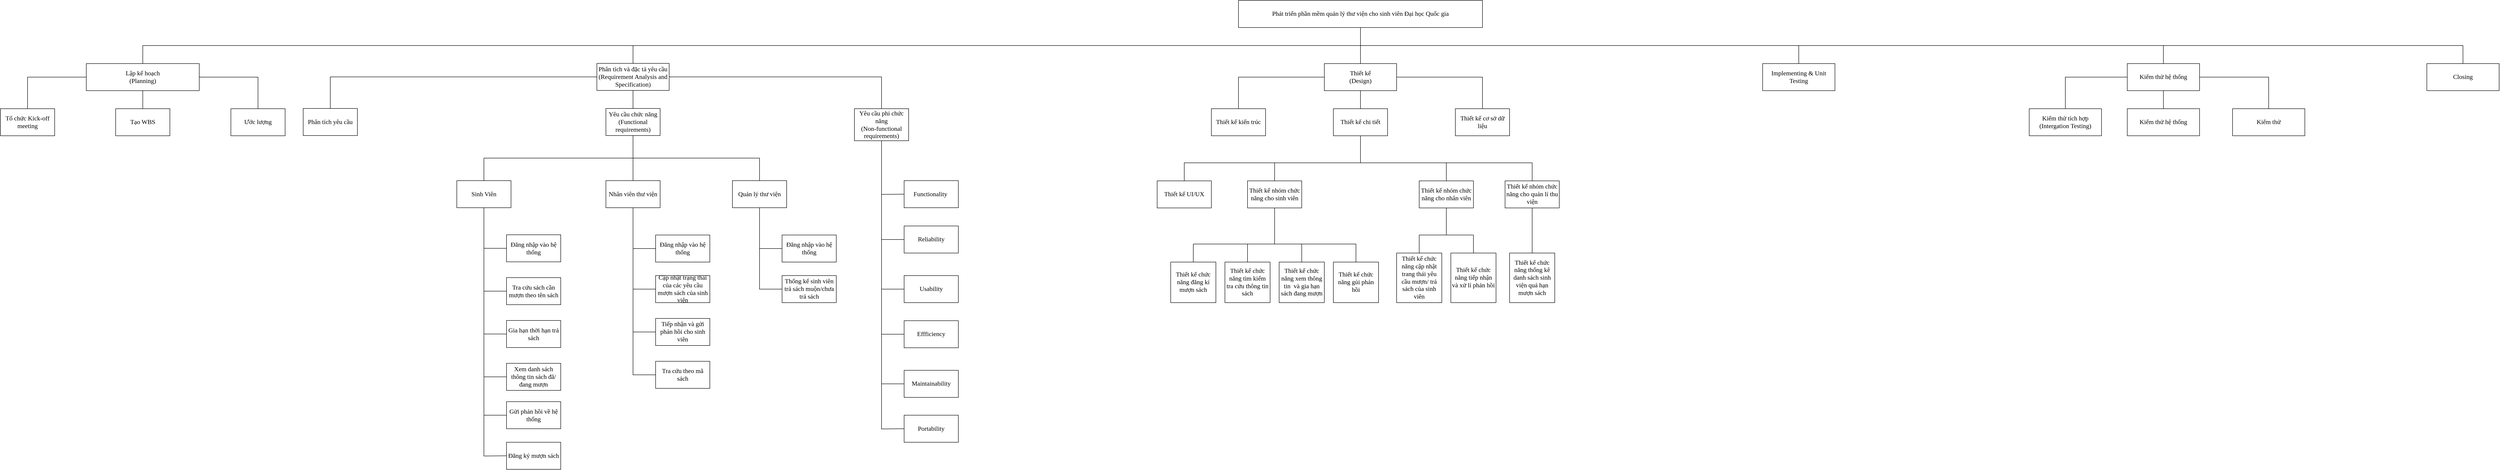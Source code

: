 <mxfile pages="1" version="11.2.5" type="device"><diagram id="RabVYRxnUHnKU42lM4ks" name="Page-1"><mxGraphModel dx="4394" dy="1977" grid="1" gridSize="10" guides="1" tooltips="1" connect="1" arrows="1" fold="1" page="1" pageScale="1" pageWidth="827" pageHeight="1169" math="0" shadow="0"><root><mxCell id="0"/><mxCell id="1" parent="0"/><mxCell id="hKESGAhO5xstkc6pQpJQ-2" value="Thiết kế kiến trúc" style="rounded=0;whiteSpace=wrap;html=1;fontFamily=Times New Roman;fontSize=14;fontStyle=0;fontColor=#000000;" parent="1" vertex="1"><mxGeometry x="40" y="100" width="120" height="60" as="geometry"/></mxCell><mxCell id="hKESGAhO5xstkc6pQpJQ-3" value="Thiết kế cơ sở dữ liệu" style="rounded=0;whiteSpace=wrap;html=1;fontFamily=Times New Roman;fontSize=14;fontStyle=0;fontColor=#000000;" parent="1" vertex="1"><mxGeometry x="580" y="100" width="120" height="60" as="geometry"/></mxCell><mxCell id="hKESGAhO5xstkc6pQpJQ-12" style="edgeStyle=none;rounded=0;orthogonalLoop=1;jettySize=auto;html=1;startArrow=none;startFill=0;endArrow=none;endFill=0;fontFamily=Times New Roman;fontSize=14;fontStyle=0;fontColor=#000000;" parent="1" source="hKESGAhO5xstkc6pQpJQ-4" edge="1"><mxGeometry relative="1" as="geometry"><mxPoint x="370" y="220" as="targetPoint"/></mxGeometry></mxCell><mxCell id="hKESGAhO5xstkc6pQpJQ-4" value="Thiết kế chi tiết" style="rounded=0;whiteSpace=wrap;html=1;fontFamily=Times New Roman;fontSize=14;fontStyle=0;fontColor=#000000;" parent="1" vertex="1"><mxGeometry x="310" y="100" width="120" height="60" as="geometry"/></mxCell><mxCell id="hKESGAhO5xstkc6pQpJQ-13" value="" style="endArrow=none;html=1;entryX=0.5;entryY=0;entryDx=0;entryDy=0;strokeColor=#000000;rounded=0;fontFamily=Times New Roman;fontSize=14;fontStyle=0;fontColor=#000000;" parent="1" target="hKESGAhO5xstkc6pQpJQ-21" edge="1"><mxGeometry width="50" height="50" relative="1" as="geometry"><mxPoint x="120" y="220" as="sourcePoint"/><mxPoint x="760" y="220" as="targetPoint"/><Array as="points"><mxPoint x="750" y="220"/></Array></mxGeometry></mxCell><mxCell id="hKESGAhO5xstkc6pQpJQ-15" style="edgeStyle=none;rounded=0;orthogonalLoop=1;jettySize=auto;html=1;startArrow=none;startFill=0;endArrow=none;endFill=0;exitX=0.5;exitY=0;exitDx=0;exitDy=0;fontFamily=Times New Roman;fontSize=14;fontStyle=0;fontColor=#000000;" parent="1" source="hKESGAhO5xstkc6pQpJQ-14" edge="1"><mxGeometry relative="1" as="geometry"><mxPoint x="120" y="220" as="targetPoint"/><mxPoint x="-80" y="220" as="sourcePoint"/><Array as="points"><mxPoint x="-20" y="220"/></Array></mxGeometry></mxCell><mxCell id="hKESGAhO5xstkc6pQpJQ-14" value="Thiết kế UI/UX" style="rounded=0;whiteSpace=wrap;html=1;fontFamily=Times New Roman;fontSize=14;fontStyle=0;fontColor=#000000;" parent="1" vertex="1"><mxGeometry x="-80" y="260" width="120" height="60" as="geometry"/></mxCell><mxCell id="hKESGAhO5xstkc6pQpJQ-18" style="edgeStyle=none;rounded=0;orthogonalLoop=1;jettySize=auto;html=1;startArrow=none;startFill=0;endArrow=none;endFill=0;exitX=0.5;exitY=0;exitDx=0;exitDy=0;fontFamily=Times New Roman;fontSize=14;fontStyle=0;fontColor=#000000;" parent="1" source="hKESGAhO5xstkc6pQpJQ-17" edge="1"><mxGeometry relative="1" as="geometry"><mxPoint x="180" y="220" as="targetPoint"/></mxGeometry></mxCell><mxCell id="hKESGAhO5xstkc6pQpJQ-28" style="edgeStyle=none;rounded=0;orthogonalLoop=1;jettySize=auto;html=1;startArrow=none;startFill=0;endArrow=none;endFill=0;exitX=0.5;exitY=1;exitDx=0;exitDy=0;fontFamily=Times New Roman;fontSize=14;fontStyle=0;fontColor=#000000;" parent="1" source="hKESGAhO5xstkc6pQpJQ-17" edge="1"><mxGeometry relative="1" as="geometry"><mxPoint x="180" y="400" as="targetPoint"/></mxGeometry></mxCell><mxCell id="hKESGAhO5xstkc6pQpJQ-17" value="Thiết kế nhóm chức năng cho sinh viên" style="rounded=0;whiteSpace=wrap;html=1;fontFamily=Times New Roman;fontSize=14;fontStyle=0;fontColor=#000000;" parent="1" vertex="1"><mxGeometry x="120" y="260" width="120" height="60" as="geometry"/></mxCell><mxCell id="hKESGAhO5xstkc6pQpJQ-20" style="edgeStyle=none;rounded=0;orthogonalLoop=1;jettySize=auto;html=1;startArrow=none;startFill=0;endArrow=none;endFill=0;fontFamily=Times New Roman;fontSize=14;fontStyle=0;fontColor=#000000;" parent="1" source="hKESGAhO5xstkc6pQpJQ-19" edge="1"><mxGeometry relative="1" as="geometry"><mxPoint x="560" y="220" as="targetPoint"/></mxGeometry></mxCell><mxCell id="hKESGAhO5xstkc6pQpJQ-42" style="edgeStyle=none;rounded=0;orthogonalLoop=1;jettySize=auto;html=1;startArrow=none;startFill=0;endArrow=none;endFill=0;fontFamily=Times New Roman;fontSize=14;fontStyle=0;fontColor=#000000;" parent="1" source="hKESGAhO5xstkc6pQpJQ-19" edge="1"><mxGeometry relative="1" as="geometry"><mxPoint x="560" y="380" as="targetPoint"/></mxGeometry></mxCell><mxCell id="hKESGAhO5xstkc6pQpJQ-19" value="Thiết kế nhóm chức năng cho nhân viên" style="rounded=0;whiteSpace=wrap;html=1;fontFamily=Times New Roman;fontSize=14;fontStyle=0;fontColor=#000000;" parent="1" vertex="1"><mxGeometry x="500" y="260" width="120" height="60" as="geometry"/></mxCell><mxCell id="hKESGAhO5xstkc6pQpJQ-21" value="Thiết kế nhóm chức năng cho quản lí thu viện" style="rounded=0;whiteSpace=wrap;html=1;fontFamily=Times New Roman;fontSize=14;fontStyle=0;fontColor=#000000;" parent="1" vertex="1"><mxGeometry x="690" y="260" width="120" height="60" as="geometry"/></mxCell><mxCell id="hKESGAhO5xstkc6pQpJQ-30" style="edgeStyle=none;rounded=0;orthogonalLoop=1;jettySize=auto;html=1;startArrow=none;startFill=0;endArrow=none;endFill=0;fontFamily=Times New Roman;fontSize=14;fontStyle=0;fontColor=#000000;" parent="1" source="hKESGAhO5xstkc6pQpJQ-23" edge="1"><mxGeometry relative="1" as="geometry"><mxPoint y="400" as="targetPoint"/></mxGeometry></mxCell><mxCell id="hKESGAhO5xstkc6pQpJQ-23" value="Thiết kế chức năng đăng kí mượn sách" style="rounded=0;whiteSpace=wrap;html=1;fontFamily=Times New Roman;fontSize=14;fontStyle=0;fontColor=#000000;" parent="1" vertex="1"><mxGeometry x="-50" y="440" width="100" height="90" as="geometry"/></mxCell><mxCell id="hKESGAhO5xstkc6pQpJQ-31" style="edgeStyle=none;rounded=0;orthogonalLoop=1;jettySize=auto;html=1;startArrow=none;startFill=0;endArrow=none;endFill=0;fontFamily=Times New Roman;fontSize=14;fontStyle=0;fontColor=#000000;" parent="1" source="hKESGAhO5xstkc6pQpJQ-24" edge="1"><mxGeometry relative="1" as="geometry"><mxPoint x="120" y="400" as="targetPoint"/></mxGeometry></mxCell><mxCell id="hKESGAhO5xstkc6pQpJQ-24" value="Thiết kế chức năng tìm kiếm tra cứu thông tin sách" style="rounded=0;whiteSpace=wrap;html=1;fontFamily=Times New Roman;fontSize=14;fontStyle=0;fontColor=#000000;" parent="1" vertex="1"><mxGeometry x="70" y="440" width="100" height="90" as="geometry"/></mxCell><mxCell id="hKESGAhO5xstkc6pQpJQ-32" style="edgeStyle=none;rounded=0;orthogonalLoop=1;jettySize=auto;html=1;startArrow=none;startFill=0;endArrow=none;endFill=0;fontFamily=Times New Roman;fontSize=14;fontStyle=0;fontColor=#000000;" parent="1" source="hKESGAhO5xstkc6pQpJQ-25" edge="1"><mxGeometry relative="1" as="geometry"><mxPoint x="240" y="400" as="targetPoint"/></mxGeometry></mxCell><mxCell id="hKESGAhO5xstkc6pQpJQ-25" value="Thiết kế chức năng xem thông tin&amp;nbsp; và gia hạn sách đang mượn" style="rounded=0;whiteSpace=wrap;html=1;fontFamily=Times New Roman;fontSize=14;fontStyle=0;fontColor=#000000;" parent="1" vertex="1"><mxGeometry x="190" y="440" width="100" height="90" as="geometry"/></mxCell><mxCell id="hKESGAhO5xstkc6pQpJQ-33" style="edgeStyle=none;rounded=0;orthogonalLoop=1;jettySize=auto;html=1;startArrow=none;startFill=0;endArrow=none;endFill=0;fontFamily=Times New Roman;fontSize=14;fontStyle=0;fontColor=#000000;" parent="1" source="hKESGAhO5xstkc6pQpJQ-27" edge="1"><mxGeometry relative="1" as="geometry"><mxPoint x="360" y="400" as="targetPoint"/></mxGeometry></mxCell><mxCell id="hKESGAhO5xstkc6pQpJQ-27" value="Thiết kế chức năng gủi phản hồi" style="rounded=0;whiteSpace=wrap;html=1;fontFamily=Times New Roman;fontSize=14;fontStyle=0;fontColor=#000000;" parent="1" vertex="1"><mxGeometry x="310" y="440" width="100" height="90" as="geometry"/></mxCell><mxCell id="hKESGAhO5xstkc6pQpJQ-29" value="" style="endArrow=none;html=1;fontFamily=Times New Roman;fontSize=14;fontStyle=0;fontColor=#000000;" parent="1" edge="1"><mxGeometry width="50" height="50" relative="1" as="geometry"><mxPoint y="400" as="sourcePoint"/><mxPoint x="360" y="400" as="targetPoint"/></mxGeometry></mxCell><mxCell id="hKESGAhO5xstkc6pQpJQ-46" style="edgeStyle=none;rounded=0;orthogonalLoop=1;jettySize=auto;html=1;startArrow=none;startFill=0;endArrow=none;endFill=0;fontFamily=Times New Roman;fontSize=14;fontStyle=0;fontColor=#000000;" parent="1" source="hKESGAhO5xstkc6pQpJQ-34" edge="1"><mxGeometry relative="1" as="geometry"><mxPoint x="500" y="380" as="targetPoint"/></mxGeometry></mxCell><mxCell id="hKESGAhO5xstkc6pQpJQ-34" value="Thiết kế chức năng cập nhật trang thái yêu cầu mượn/ trả sách của sinh viên" style="rounded=0;whiteSpace=wrap;html=1;fontFamily=Times New Roman;fontSize=14;fontStyle=0;fontColor=#000000;" parent="1" vertex="1"><mxGeometry x="450" y="420" width="100" height="110" as="geometry"/></mxCell><mxCell id="hKESGAhO5xstkc6pQpJQ-40" style="edgeStyle=none;rounded=0;orthogonalLoop=1;jettySize=auto;html=1;entryX=0.5;entryY=1;entryDx=0;entryDy=0;startArrow=none;startFill=0;endArrow=none;endFill=0;fontFamily=Times New Roman;fontSize=14;fontStyle=0;fontColor=#000000;" parent="1" source="hKESGAhO5xstkc6pQpJQ-36" target="hKESGAhO5xstkc6pQpJQ-21" edge="1"><mxGeometry relative="1" as="geometry"/></mxCell><mxCell id="hKESGAhO5xstkc6pQpJQ-36" value="Thiết kế chức năng thống kê danh sách sinh viện quá hạn mượn sách" style="rounded=0;whiteSpace=wrap;html=1;fontFamily=Times New Roman;fontSize=14;fontStyle=0;fontColor=#000000;" parent="1" vertex="1"><mxGeometry x="700" y="420" width="100" height="110" as="geometry"/></mxCell><mxCell id="hKESGAhO5xstkc6pQpJQ-47" style="edgeStyle=none;rounded=0;orthogonalLoop=1;jettySize=auto;html=1;startArrow=none;startFill=0;endArrow=none;endFill=0;fontFamily=Times New Roman;fontSize=14;fontStyle=0;fontColor=#000000;" parent="1" source="hKESGAhO5xstkc6pQpJQ-41" edge="1"><mxGeometry relative="1" as="geometry"><mxPoint x="620" y="380" as="targetPoint"/></mxGeometry></mxCell><mxCell id="hKESGAhO5xstkc6pQpJQ-41" value="Thiết kế chức năng tiếp nhận và xử lí phản hồi" style="rounded=0;whiteSpace=wrap;html=1;fontFamily=Times New Roman;fontSize=14;fontStyle=0;fontColor=#000000;" parent="1" vertex="1"><mxGeometry x="570" y="420" width="100" height="110" as="geometry"/></mxCell><mxCell id="hKESGAhO5xstkc6pQpJQ-43" value="" style="endArrow=none;html=1;fontFamily=Times New Roman;fontSize=14;fontStyle=0;fontColor=#000000;" parent="1" edge="1"><mxGeometry width="50" height="50" relative="1" as="geometry"><mxPoint x="500" y="380" as="sourcePoint"/><mxPoint x="620" y="380" as="targetPoint"/></mxGeometry></mxCell><mxCell id="mZb4_BIa616QqneFcdw_-9" value="Phát triển phần mềm quản lý thư viện cho sinh viên Đại học Quốc gia" style="rounded=0;whiteSpace=wrap;html=1;fontStyle=0;fontFamily=Times New Roman;fontSize=14;fontColor=#000000;" parent="1" vertex="1"><mxGeometry x="100" y="-140" width="540" height="60" as="geometry"/></mxCell><mxCell id="mZb4_BIa616QqneFcdw_-14" value="" style="endArrow=none;html=1;entryX=0.5;entryY=1;entryDx=0;entryDy=0;exitX=0.5;exitY=0;exitDx=0;exitDy=0;startArrow=none;startFill=0;fontFamily=Times New Roman;fontSize=14;fontStyle=0;fontColor=#000000;" parent="1" source="hKESGAhO5xstkc6pQpJQ-1" target="mZb4_BIa616QqneFcdw_-9" edge="1"><mxGeometry width="50" height="50" relative="1" as="geometry"><mxPoint x="280" y="-10" as="sourcePoint"/><mxPoint x="330" y="-60" as="targetPoint"/></mxGeometry></mxCell><mxCell id="mZb4_BIa616QqneFcdw_-15" value="" style="endArrow=none;html=1;rounded=0;entryX=0.5;entryY=0;entryDx=0;entryDy=0;fontFamily=Times New Roman;fontSize=14;fontStyle=0;fontColor=#000000;" parent="1" target="mZb4_BIa616QqneFcdw_-19" edge="1"><mxGeometry width="50" height="50" relative="1" as="geometry"><mxPoint x="370" y="-40" as="sourcePoint"/><mxPoint x="-740" as="targetPoint"/><Array as="points"><mxPoint x="-1240" y="-40"/></Array></mxGeometry></mxCell><mxCell id="mZb4_BIa616QqneFcdw_-16" value="" style="endArrow=none;html=1;entryX=0.5;entryY=1;entryDx=0;entryDy=0;exitX=0.5;exitY=0;exitDx=0;exitDy=0;fontFamily=Times New Roman;fontSize=14;fontStyle=0;fontColor=#000000;" parent="1" source="hKESGAhO5xstkc6pQpJQ-4" target="hKESGAhO5xstkc6pQpJQ-1" edge="1"><mxGeometry width="50" height="50" relative="1" as="geometry"><mxPoint x="370" y="80" as="sourcePoint"/><mxPoint x="-470" y="520" as="targetPoint"/></mxGeometry></mxCell><mxCell id="hKESGAhO5xstkc6pQpJQ-1" value="Thiết kế&lt;br style=&quot;font-size: 14px;&quot;&gt;(Design)" style="rounded=0;whiteSpace=wrap;html=1;fontFamily=Times New Roman;fontSize=14;fontStyle=0;fontColor=#000000;" parent="1" vertex="1"><mxGeometry x="290" width="160" height="60" as="geometry"/></mxCell><mxCell id="mZb4_BIa616QqneFcdw_-19" value="Phân tích và đặc tả yêu cầu&lt;br style=&quot;font-size: 14px;&quot;&gt;(Requirement Analysis and Specification)" style="rounded=0;whiteSpace=wrap;html=1;fontFamily=Times New Roman;fontSize=14;fontStyle=0;fontColor=#000000;" parent="1" vertex="1"><mxGeometry x="-1320" y="-0.5" width="160" height="60" as="geometry"/></mxCell><mxCell id="mZb4_BIa616QqneFcdw_-20" value="" style="endArrow=none;html=1;exitX=0.5;exitY=0;exitDx=0;exitDy=0;entryX=0;entryY=0.5;entryDx=0;entryDy=0;rounded=0;fontFamily=Times New Roman;fontSize=14;fontStyle=0;fontColor=#000000;" parent="1" source="hKESGAhO5xstkc6pQpJQ-2" target="hKESGAhO5xstkc6pQpJQ-1" edge="1"><mxGeometry width="50" height="50" relative="1" as="geometry"><mxPoint x="140" y="100" as="sourcePoint"/><mxPoint x="190" y="50" as="targetPoint"/><Array as="points"><mxPoint x="100" y="30"/></Array></mxGeometry></mxCell><mxCell id="mZb4_BIa616QqneFcdw_-21" value="" style="endArrow=none;html=1;exitX=0.5;exitY=0;exitDx=0;exitDy=0;entryX=1;entryY=0.5;entryDx=0;entryDy=0;rounded=0;fontFamily=Times New Roman;fontSize=14;fontStyle=0;fontColor=#000000;" parent="1" source="hKESGAhO5xstkc6pQpJQ-3" target="hKESGAhO5xstkc6pQpJQ-1" edge="1"><mxGeometry width="50" height="50" relative="1" as="geometry"><mxPoint x="130" y="110" as="sourcePoint"/><mxPoint x="300" y="40" as="targetPoint"/><Array as="points"><mxPoint x="640" y="30"/></Array></mxGeometry></mxCell><mxCell id="mZb4_BIa616QqneFcdw_-22" value="" style="endArrow=none;html=1;entryX=0.5;entryY=1;entryDx=0;entryDy=0;exitX=0.5;exitY=0;exitDx=0;exitDy=0;fontFamily=Times New Roman;fontSize=14;fontStyle=0;fontColor=#000000;" parent="1" source="mZb4_BIa616QqneFcdw_-38" target="mZb4_BIa616QqneFcdw_-19" edge="1"><mxGeometry width="50" height="50" relative="1" as="geometry"><mxPoint x="-1130" y="99.5" as="sourcePoint"/><mxPoint x="-1060" y="109.5" as="targetPoint"/></mxGeometry></mxCell><mxCell id="mZb4_BIa616QqneFcdw_-24" value="" style="endArrow=none;html=1;rounded=0;fontFamily=Times New Roman;fontSize=14;fontStyle=0;fontColor=#000000;" parent="1" source="mZb4_BIa616QqneFcdw_-25" edge="1"><mxGeometry width="50" height="50" relative="1" as="geometry"><mxPoint x="1800" as="sourcePoint"/><mxPoint x="370" y="-40" as="targetPoint"/><Array as="points"><mxPoint x="1340" y="-40"/><mxPoint x="850" y="-40"/></Array></mxGeometry></mxCell><mxCell id="mZb4_BIa616QqneFcdw_-25" value="Implementing &amp;amp; Unit Testing" style="rounded=0;whiteSpace=wrap;html=1;fontFamily=Times New Roman;fontSize=14;fontStyle=0;fontColor=#000000;" parent="1" vertex="1"><mxGeometry x="1260.071" width="160" height="60" as="geometry"/></mxCell><mxCell id="mZb4_BIa616QqneFcdw_-27" value="Lập kế hoạch&lt;br style=&quot;font-size: 14px;&quot;&gt;(Planning)" style="rounded=0;whiteSpace=wrap;html=1;fontFamily=Times New Roman;fontSize=14;fontStyle=0;fontColor=#000000;" parent="1" vertex="1"><mxGeometry x="-2450" width="250" height="60" as="geometry"/></mxCell><mxCell id="mZb4_BIa616QqneFcdw_-28" value="" style="endArrow=none;html=1;rounded=0;exitX=0.5;exitY=0;exitDx=0;exitDy=0;fontFamily=Times New Roman;fontSize=14;fontStyle=0;fontColor=#000000;" parent="1" source="mZb4_BIa616QqneFcdw_-27" edge="1"><mxGeometry width="50" height="50" relative="1" as="geometry"><mxPoint x="-1385" as="sourcePoint"/><mxPoint x="-1110" y="-40" as="targetPoint"/><Array as="points"><mxPoint x="-2325" y="-40"/></Array></mxGeometry></mxCell><mxCell id="mZb4_BIa616QqneFcdw_-29" value="" style="endArrow=none;html=1;entryX=0;entryY=0.5;entryDx=0;entryDy=0;exitX=0.5;exitY=0;exitDx=0;exitDy=0;rounded=0;fontFamily=Times New Roman;fontSize=14;fontStyle=0;fontColor=#000000;" parent="1" source="mZb4_BIa616QqneFcdw_-41" target="mZb4_BIa616QqneFcdw_-27" edge="1"><mxGeometry width="50" height="50" relative="1" as="geometry"><mxPoint x="-2330" y="100" as="sourcePoint"/><mxPoint x="-1670" y="70" as="targetPoint"/><Array as="points"><mxPoint x="-2580" y="30"/></Array></mxGeometry></mxCell><mxCell id="mZb4_BIa616QqneFcdw_-31" value="Kiểm thử hệ thống" style="rounded=0;whiteSpace=wrap;html=1;fontFamily=Times New Roman;fontSize=14;fontStyle=0;fontColor=#000000;" parent="1" vertex="1"><mxGeometry x="2067.071" width="160" height="60" as="geometry"/></mxCell><mxCell id="mZb4_BIa616QqneFcdw_-32" value="" style="endArrow=none;html=1;entryX=0.5;entryY=0;entryDx=0;entryDy=0;strokeColor=#000000;rounded=0;fontFamily=Times New Roman;fontSize=14;fontStyle=0;fontColor=#000000;" parent="1" target="mZb4_BIa616QqneFcdw_-31" edge="1"><mxGeometry width="50" height="50" relative="1" as="geometry"><mxPoint x="1340" y="-40" as="sourcePoint"/><mxPoint x="2030" y="-50" as="targetPoint"/><Array as="points"><mxPoint x="2147" y="-40"/></Array></mxGeometry></mxCell><mxCell id="mZb4_BIa616QqneFcdw_-33" value="" style="endArrow=none;html=1;strokeColor=#000000;rounded=0;entryX=0.5;entryY=0;entryDx=0;entryDy=0;fontFamily=Times New Roman;fontSize=14;fontStyle=0;fontColor=#000000;" parent="1" target="mZb4_BIa616QqneFcdw_-46" edge="1"><mxGeometry width="50" height="50" relative="1" as="geometry"><mxPoint x="2140" y="-40" as="sourcePoint"/><mxPoint x="2810" as="targetPoint"/><Array as="points"><mxPoint x="2810" y="-40"/></Array></mxGeometry></mxCell><mxCell id="mZb4_BIa616QqneFcdw_-35" value="" style="endArrow=none;html=1;entryX=0;entryY=0.5;entryDx=0;entryDy=0;rounded=0;exitX=0.5;exitY=0;exitDx=0;exitDy=0;fontFamily=Times New Roman;fontSize=14;fontStyle=0;fontColor=#000000;" parent="1" source="mZb4_BIa616QqneFcdw_-37" target="mZb4_BIa616QqneFcdw_-19" edge="1"><mxGeometry width="50" height="50" relative="1" as="geometry"><mxPoint x="-1300" y="99.5" as="sourcePoint"/><mxPoint x="-1120" y="69.5" as="targetPoint"/><Array as="points"><mxPoint x="-1910" y="29.5"/></Array></mxGeometry></mxCell><mxCell id="mZb4_BIa616QqneFcdw_-37" value="Phân tích yêu cầu" style="rounded=0;whiteSpace=wrap;html=1;fontFamily=Times New Roman;fontSize=14;fontStyle=0;fontColor=#000000;" parent="1" vertex="1"><mxGeometry x="-1970" y="99.5" width="120" height="60" as="geometry"/></mxCell><mxCell id="mZb4_BIa616QqneFcdw_-38" value="Yêu cầu chức năng&lt;br style=&quot;font-size: 14px;&quot;&gt;(Functional requirements)" style="rounded=0;whiteSpace=wrap;html=1;fontFamily=Times New Roman;fontSize=14;fontStyle=0;fontColor=#000000;" parent="1" vertex="1"><mxGeometry x="-1300" y="99.5" width="120" height="60" as="geometry"/></mxCell><mxCell id="mZb4_BIa616QqneFcdw_-39" value="" style="endArrow=none;html=1;entryX=1;entryY=0.5;entryDx=0;entryDy=0;rounded=0;exitX=0.5;exitY=0;exitDx=0;exitDy=0;fontFamily=Times New Roman;fontSize=14;fontStyle=0;fontColor=#000000;" parent="1" source="mZb4_BIa616QqneFcdw_-40" target="mZb4_BIa616QqneFcdw_-19" edge="1"><mxGeometry width="50" height="50" relative="1" as="geometry"><mxPoint x="-950" y="99.5" as="sourcePoint"/><mxPoint x="-1200.0" y="39.5" as="targetPoint"/><Array as="points"><mxPoint x="-690" y="29.5"/></Array></mxGeometry></mxCell><mxCell id="mZb4_BIa616QqneFcdw_-40" value="Yêu cầu phi chức năng&lt;br style=&quot;font-size: 14px;&quot;&gt;(Non-functional requirements)" style="rounded=0;whiteSpace=wrap;html=1;fontFamily=Times New Roman;fontSize=14;fontStyle=0;fontColor=#000000;" parent="1" vertex="1"><mxGeometry x="-750" y="100" width="120" height="71" as="geometry"/></mxCell><mxCell id="mZb4_BIa616QqneFcdw_-41" value="Tổ chức Kick-off meeting" style="rounded=0;whiteSpace=wrap;html=1;fontFamily=Times New Roman;fontSize=14;fontStyle=0;fontColor=#000000;" parent="1" vertex="1"><mxGeometry x="-2640" y="100" width="120" height="60" as="geometry"/></mxCell><mxCell id="mZb4_BIa616QqneFcdw_-43" value="Ước lượng" style="rounded=0;whiteSpace=wrap;html=1;fontFamily=Times New Roman;fontSize=14;fontStyle=0;fontColor=#000000;" parent="1" vertex="1"><mxGeometry x="-2130" y="100" width="120" height="60" as="geometry"/></mxCell><mxCell id="mZb4_BIa616QqneFcdw_-45" value="" style="endArrow=none;html=1;strokeColor=#000000;entryX=1;entryY=0.5;entryDx=0;entryDy=0;exitX=0.5;exitY=0;exitDx=0;exitDy=0;rounded=0;fontFamily=Times New Roman;fontSize=14;fontStyle=0;fontColor=#000000;" parent="1" source="mZb4_BIa616QqneFcdw_-43" target="mZb4_BIa616QqneFcdw_-27" edge="1"><mxGeometry width="50" height="50" relative="1" as="geometry"><mxPoint x="-2320" y="110" as="sourcePoint"/><mxPoint x="-2320" y="70" as="targetPoint"/><Array as="points"><mxPoint x="-2070" y="30"/></Array></mxGeometry></mxCell><mxCell id="mZb4_BIa616QqneFcdw_-46" value="Closing" style="rounded=0;whiteSpace=wrap;html=1;fontFamily=Times New Roman;fontSize=14;fontStyle=0;fontColor=#000000;" parent="1" vertex="1"><mxGeometry x="2730.071" width="160" height="60" as="geometry"/></mxCell><mxCell id="mZb4_BIa616QqneFcdw_-47" value="" style="endArrow=none;html=1;entryX=0.5;entryY=1;entryDx=0;entryDy=0;exitX=0.5;exitY=0;exitDx=0;exitDy=0;fontFamily=Times New Roman;fontSize=14;fontStyle=0;fontColor=#000000;" parent="1" source="mZb4_BIa616QqneFcdw_-48" target="mZb4_BIa616QqneFcdw_-31" edge="1"><mxGeometry width="50" height="50" relative="1" as="geometry"><mxPoint x="2147" y="100" as="sourcePoint"/><mxPoint x="2170.071" y="100" as="targetPoint"/></mxGeometry></mxCell><mxCell id="mZb4_BIa616QqneFcdw_-48" value="Kiểm thử hệ thống" style="rounded=0;whiteSpace=wrap;html=1;fontFamily=Times New Roman;fontSize=14;fontStyle=0;fontColor=#000000;" parent="1" vertex="1"><mxGeometry x="2067.071" y="100" width="160" height="60" as="geometry"/></mxCell><mxCell id="mZb4_BIa616QqneFcdw_-51" value="Kiểm thử tích hợp&lt;br style=&quot;font-size: 14px;&quot;&gt;(Intergation Testing)" style="rounded=0;whiteSpace=wrap;html=1;fontFamily=Times New Roman;fontSize=14;fontStyle=0;fontColor=#000000;" parent="1" vertex="1"><mxGeometry x="1850.071" y="100" width="160" height="60" as="geometry"/></mxCell><mxCell id="mZb4_BIa616QqneFcdw_-52" value="Kiểm thử" style="rounded=0;whiteSpace=wrap;html=1;fontFamily=Times New Roman;fontSize=14;fontStyle=0;fontColor=#000000;" parent="1" vertex="1"><mxGeometry x="2300.071" y="100" width="160" height="60" as="geometry"/></mxCell><mxCell id="mZb4_BIa616QqneFcdw_-53" value="" style="endArrow=none;html=1;exitX=0.5;exitY=0;exitDx=0;exitDy=0;rounded=0;fontFamily=Times New Roman;fontSize=14;fontStyle=0;fontColor=#000000;" parent="1" source="mZb4_BIa616QqneFcdw_-52" target="mZb4_BIa616QqneFcdw_-31" edge="1"><mxGeometry width="50" height="50" relative="1" as="geometry"><mxPoint x="2157.071" y="120" as="sourcePoint"/><mxPoint x="2230" y="30" as="targetPoint"/><Array as="points"><mxPoint x="2380" y="30"/></Array></mxGeometry></mxCell><mxCell id="mZb4_BIa616QqneFcdw_-54" value="" style="endArrow=none;html=1;entryX=0;entryY=0.5;entryDx=0;entryDy=0;exitX=0.5;exitY=0;exitDx=0;exitDy=0;rounded=0;fontFamily=Times New Roman;fontSize=14;fontStyle=0;fontColor=#000000;" parent="1" source="mZb4_BIa616QqneFcdw_-51" target="mZb4_BIa616QqneFcdw_-31" edge="1"><mxGeometry width="50" height="50" relative="1" as="geometry"><mxPoint x="2157.071" y="120" as="sourcePoint"/><mxPoint x="2157.071" y="70" as="targetPoint"/><Array as="points"><mxPoint x="1930" y="30"/></Array></mxGeometry></mxCell><mxCell id="mZb4_BIa616QqneFcdw_-55" value="Tạo WBS" style="rounded=0;whiteSpace=wrap;html=1;fontFamily=Times New Roman;fontSize=14;fontStyle=0;fontColor=#000000;" parent="1" vertex="1"><mxGeometry x="-2385" y="100" width="120" height="60" as="geometry"/></mxCell><mxCell id="mZb4_BIa616QqneFcdw_-57" value="" style="endArrow=none;html=1;strokeColor=#000000;entryX=0.5;entryY=1;entryDx=0;entryDy=0;fontFamily=Times New Roman;fontSize=14;fontStyle=0;fontColor=#000000;" parent="1" source="mZb4_BIa616QqneFcdw_-55" target="mZb4_BIa616QqneFcdw_-27" edge="1"><mxGeometry width="50" height="50" relative="1" as="geometry"><mxPoint x="-2370" y="100" as="sourcePoint"/><mxPoint x="-2370" y="60" as="targetPoint"/></mxGeometry></mxCell><mxCell id="LTEcLkk2oriwNKPZCG5J-2" value="" style="endArrow=none;html=1;entryX=0.5;entryY=1;entryDx=0;entryDy=0;rounded=0;exitX=0.5;exitY=0;exitDx=0;exitDy=0;fontFamily=Times New Roman;fontSize=14;fontStyle=0;fontColor=#000000;" parent="1" source="LTEcLkk2oriwNKPZCG5J-6" target="mZb4_BIa616QqneFcdw_-38" edge="1"><mxGeometry width="50" height="50" relative="1" as="geometry"><mxPoint x="-1110" y="259.5" as="sourcePoint"/><mxPoint x="-1150" y="289.5" as="targetPoint"/><Array as="points"><mxPoint x="-1240" y="209.5"/></Array></mxGeometry></mxCell><mxCell id="LTEcLkk2oriwNKPZCG5J-4" value="" style="endArrow=none;html=1;entryX=0.5;entryY=1;entryDx=0;entryDy=0;rounded=0;exitX=0.5;exitY=0;exitDx=0;exitDy=0;fontFamily=Times New Roman;fontSize=14;fontStyle=0;fontColor=#000000;" parent="1" source="LTEcLkk2oriwNKPZCG5J-5" target="mZb4_BIa616QqneFcdw_-38" edge="1"><mxGeometry width="50" height="50" relative="1" as="geometry"><mxPoint x="-1370" y="259.5" as="sourcePoint"/><mxPoint x="-1250" y="209.5" as="targetPoint"/><Array as="points"><mxPoint x="-1570" y="209.5"/><mxPoint x="-1240" y="209.5"/></Array></mxGeometry></mxCell><mxCell id="LTEcLkk2oriwNKPZCG5J-5" value="Sinh Viên" style="rounded=0;whiteSpace=wrap;html=1;fontFamily=Times New Roman;fontSize=14;fontStyle=0;fontColor=#000000;" parent="1" vertex="1"><mxGeometry x="-1630" y="259.5" width="120" height="60" as="geometry"/></mxCell><mxCell id="LTEcLkk2oriwNKPZCG5J-6" value="Nhân viên thư viện" style="rounded=0;whiteSpace=wrap;html=1;fontFamily=Times New Roman;fontSize=14;fontStyle=0;fontColor=#000000;" parent="1" vertex="1"><mxGeometry x="-1300" y="259.5" width="120" height="60" as="geometry"/></mxCell><mxCell id="LTEcLkk2oriwNKPZCG5J-7" value="" style="endArrow=none;html=1;entryX=0.5;entryY=1;entryDx=0;entryDy=0;rounded=0;exitX=0.5;exitY=0;exitDx=0;exitDy=0;fontFamily=Times New Roman;fontSize=14;fontStyle=0;fontColor=#000000;" parent="1" source="LTEcLkk2oriwNKPZCG5J-8" target="mZb4_BIa616QqneFcdw_-38" edge="1"><mxGeometry width="50" height="50" relative="1" as="geometry"><mxPoint x="-910" y="259.5" as="sourcePoint"/><mxPoint x="-1230" y="169.5" as="targetPoint"/><Array as="points"><mxPoint x="-960" y="209.5"/><mxPoint x="-1240" y="209.5"/></Array></mxGeometry></mxCell><mxCell id="LTEcLkk2oriwNKPZCG5J-8" value="Quản lý thư viện" style="rounded=0;whiteSpace=wrap;html=1;fontFamily=Times New Roman;fontSize=14;fontStyle=0;fontColor=#000000;" parent="1" vertex="1"><mxGeometry x="-1020" y="259.5" width="120" height="60" as="geometry"/></mxCell><mxCell id="LTEcLkk2oriwNKPZCG5J-10" value="Đăng nhập vào hệ thống" style="rounded=0;whiteSpace=wrap;html=1;fontFamily=Times New Roman;fontSize=14;fontStyle=0;fontColor=#000000;" parent="1" vertex="1"><mxGeometry x="-1520" y="379.5" width="120" height="60" as="geometry"/></mxCell><mxCell id="LTEcLkk2oriwNKPZCG5J-12" value="&lt;span style=&quot;font-size: 14px;&quot;&gt;Tra cứu sách cần mượn theo tên sách&lt;/span&gt;" style="rounded=0;whiteSpace=wrap;html=1;fontFamily=Times New Roman;fontSize=14;fontStyle=0;fontColor=#000000;" parent="1" vertex="1"><mxGeometry x="-1520" y="474.5" width="120" height="60" as="geometry"/></mxCell><mxCell id="LTEcLkk2oriwNKPZCG5J-17" value="&lt;span style=&quot;font-size: 14px;&quot;&gt;Gia hạn thời hạn trả sảch&lt;/span&gt;" style="rounded=0;whiteSpace=wrap;html=1;fontFamily=Times New Roman;fontSize=14;fontStyle=0;fontColor=#000000;" parent="1" vertex="1"><mxGeometry x="-1520" y="569.5" width="120" height="60" as="geometry"/></mxCell><mxCell id="LTEcLkk2oriwNKPZCG5J-18" value="" style="endArrow=none;html=1;fontFamily=Times New Roman;fontSize=14;entryX=0.5;entryY=1;entryDx=0;entryDy=0;rounded=0;exitX=0;exitY=0.5;exitDx=0;exitDy=0;fontStyle=0;fontColor=#000000;" parent="1" source="LTEcLkk2oriwNKPZCG5J-10" target="LTEcLkk2oriwNKPZCG5J-5" edge="1"><mxGeometry width="50" height="50" relative="1" as="geometry"><mxPoint x="-1520" y="429.5" as="sourcePoint"/><mxPoint x="-1580" y="379.5" as="targetPoint"/><Array as="points"><mxPoint x="-1570" y="409.5"/></Array></mxGeometry></mxCell><mxCell id="LTEcLkk2oriwNKPZCG5J-19" value="" style="endArrow=none;html=1;fontFamily=Times New Roman;fontSize=14;entryX=0.5;entryY=1;entryDx=0;entryDy=0;exitX=0;exitY=0.5;exitDx=0;exitDy=0;rounded=0;fontStyle=0;fontColor=#000000;" parent="1" source="LTEcLkk2oriwNKPZCG5J-12" target="LTEcLkk2oriwNKPZCG5J-5" edge="1"><mxGeometry width="50" height="50" relative="1" as="geometry"><mxPoint x="-1510" y="439.5" as="sourcePoint"/><mxPoint x="-1560" y="329.5" as="targetPoint"/><Array as="points"><mxPoint x="-1570" y="504.5"/></Array></mxGeometry></mxCell><mxCell id="LTEcLkk2oriwNKPZCG5J-20" value="" style="endArrow=none;html=1;fontFamily=Times New Roman;fontSize=14;exitX=0;exitY=0.5;exitDx=0;exitDy=0;entryX=0.5;entryY=1;entryDx=0;entryDy=0;rounded=0;fontStyle=0;fontColor=#000000;" parent="1" source="LTEcLkk2oriwNKPZCG5J-17" target="LTEcLkk2oriwNKPZCG5J-5" edge="1"><mxGeometry width="50" height="50" relative="1" as="geometry"><mxPoint x="-1510" y="519.5" as="sourcePoint"/><mxPoint x="-1560" y="329.5" as="targetPoint"/><Array as="points"><mxPoint x="-1570" y="599.5"/></Array></mxGeometry></mxCell><mxCell id="LTEcLkk2oriwNKPZCG5J-21" value="&lt;span style=&quot;white-space: normal; font-size: 14px;&quot;&gt;Xem danh sách thông tin sách đã/đang mượn&lt;/span&gt;" style="rounded=0;whiteSpace=wrap;html=1;fontFamily=Times New Roman;fontSize=14;fontStyle=0;fontColor=#000000;" parent="1" vertex="1"><mxGeometry x="-1520" y="664.5" width="120" height="60" as="geometry"/></mxCell><mxCell id="LTEcLkk2oriwNKPZCG5J-22" value="&lt;span style=&quot;font-size: 14px;&quot;&gt;Gửi phản hồi về hệ thống&lt;/span&gt;" style="rounded=0;whiteSpace=wrap;html=1;fontFamily=Times New Roman;fontSize=14;fontStyle=0;fontColor=#000000;" parent="1" vertex="1"><mxGeometry x="-1520" y="749.5" width="120" height="60" as="geometry"/></mxCell><mxCell id="LTEcLkk2oriwNKPZCG5J-23" value="" style="endArrow=none;html=1;fontFamily=Times New Roman;fontSize=14;exitX=0;exitY=0.5;exitDx=0;exitDy=0;entryX=0.5;entryY=1;entryDx=0;entryDy=0;rounded=0;fontStyle=0;fontColor=#000000;" parent="1" source="LTEcLkk2oriwNKPZCG5J-21" target="LTEcLkk2oriwNKPZCG5J-5" edge="1"><mxGeometry width="50" height="50" relative="1" as="geometry"><mxPoint x="-1510" y="599.5" as="sourcePoint"/><mxPoint x="-1560" y="329.5" as="targetPoint"/><Array as="points"><mxPoint x="-1570" y="694.5"/></Array></mxGeometry></mxCell><mxCell id="LTEcLkk2oriwNKPZCG5J-24" value="" style="endArrow=none;html=1;fontFamily=Times New Roman;fontSize=14;exitX=0;exitY=0.5;exitDx=0;exitDy=0;entryX=0.5;entryY=1;entryDx=0;entryDy=0;rounded=0;fontStyle=0;fontColor=#000000;" parent="1" source="LTEcLkk2oriwNKPZCG5J-22" target="LTEcLkk2oriwNKPZCG5J-5" edge="1"><mxGeometry width="50" height="50" relative="1" as="geometry"><mxPoint x="-1510" y="679.5" as="sourcePoint"/><mxPoint x="-1560" y="329.5" as="targetPoint"/><Array as="points"><mxPoint x="-1570" y="779.5"/></Array></mxGeometry></mxCell><mxCell id="LTEcLkk2oriwNKPZCG5J-26" value="" style="endArrow=none;html=1;fontFamily=Times New Roman;fontSize=14;entryX=0.5;entryY=1;entryDx=0;entryDy=0;rounded=0;fontStyle=0;exitX=0;exitY=0.5;exitDx=0;exitDy=0;fontColor=#000000;" parent="1" source="LTEcLkk2oriwNKPZCG5J-27" target="LTEcLkk2oriwNKPZCG5J-5" edge="1"><mxGeometry width="50" height="50" relative="1" as="geometry"><mxPoint x="-1520" y="879.5" as="sourcePoint"/><mxPoint x="-1560" y="329.5" as="targetPoint"/><Array as="points"><mxPoint x="-1570" y="870"/></Array></mxGeometry></mxCell><mxCell id="LTEcLkk2oriwNKPZCG5J-27" value="&lt;span style=&quot;font-size: 14px;&quot;&gt;Đăng ký mượn sách&lt;/span&gt;" style="rounded=0;whiteSpace=wrap;html=1;fontFamily=Times New Roman;fontSize=14;fontStyle=0;fontColor=#000000;" parent="1" vertex="1"><mxGeometry x="-1520" y="839.5" width="120" height="60" as="geometry"/></mxCell><mxCell id="LTEcLkk2oriwNKPZCG5J-34" style="edgeStyle=none;rounded=0;orthogonalLoop=1;jettySize=auto;html=1;exitX=0;exitY=0.5;exitDx=0;exitDy=0;endArrow=none;fontFamily=Times New Roman;fontSize=14;entryX=0.5;entryY=1;entryDx=0;entryDy=0;fontStyle=0;fontColor=#000000;" parent="1" source="LTEcLkk2oriwNKPZCG5J-28" target="LTEcLkk2oriwNKPZCG5J-6" edge="1"><mxGeometry relative="1" as="geometry"><mxPoint x="-1240" y="319.5" as="targetPoint"/><Array as="points"><mxPoint x="-1240" y="500"/></Array></mxGeometry></mxCell><mxCell id="LTEcLkk2oriwNKPZCG5J-28" value="&lt;span style=&quot;font-size: 14px;&quot;&gt;Cập nhật trạng thái của các yêu cầu mượn sách của sinh viện&lt;/span&gt;" style="rounded=0;whiteSpace=wrap;html=1;fontFamily=Times New Roman;fontSize=14;fontStyle=0;fontColor=#000000;" parent="1" vertex="1"><mxGeometry x="-1190" y="470" width="120" height="60" as="geometry"/></mxCell><mxCell id="LTEcLkk2oriwNKPZCG5J-33" style="edgeStyle=none;rounded=0;orthogonalLoop=1;jettySize=auto;html=1;exitX=0;exitY=0.5;exitDx=0;exitDy=0;entryX=0.5;entryY=1;entryDx=0;entryDy=0;endArrow=none;fontFamily=Times New Roman;fontSize=14;fontStyle=0;fontColor=#000000;" parent="1" source="LTEcLkk2oriwNKPZCG5J-29" target="LTEcLkk2oriwNKPZCG5J-6" edge="1"><mxGeometry relative="1" as="geometry"><Array as="points"><mxPoint x="-1240" y="595"/></Array></mxGeometry></mxCell><mxCell id="LTEcLkk2oriwNKPZCG5J-29" value="&lt;span style=&quot;font-size: 14px;&quot;&gt;Tiếp nhận và gửi phản hồi cho sinh viên&lt;/span&gt;" style="rounded=0;whiteSpace=wrap;html=1;fontFamily=Times New Roman;fontSize=14;fontStyle=0;fontColor=#000000;" parent="1" vertex="1"><mxGeometry x="-1190" y="565" width="120" height="60" as="geometry"/></mxCell><mxCell id="LTEcLkk2oriwNKPZCG5J-35" style="edgeStyle=none;rounded=0;orthogonalLoop=1;jettySize=auto;html=1;exitX=0;exitY=0.5;exitDx=0;exitDy=0;endArrow=none;fontFamily=Times New Roman;fontSize=14;entryX=0.5;entryY=1;entryDx=0;entryDy=0;fontStyle=0;fontColor=#000000;" parent="1" source="LTEcLkk2oriwNKPZCG5J-30" target="LTEcLkk2oriwNKPZCG5J-6" edge="1"><mxGeometry relative="1" as="geometry"><mxPoint x="-1240" y="319.5" as="targetPoint"/><Array as="points"><mxPoint x="-1240" y="690"/></Array></mxGeometry></mxCell><mxCell id="LTEcLkk2oriwNKPZCG5J-30" value="&lt;span style=&quot;font-size: 14px;&quot;&gt;Tra cứu theo mã sách&lt;/span&gt;" style="rounded=0;whiteSpace=wrap;html=1;fontFamily=Times New Roman;fontSize=14;fontStyle=0;fontColor=#000000;" parent="1" vertex="1"><mxGeometry x="-1190" y="660" width="120" height="60" as="geometry"/></mxCell><mxCell id="LTEcLkk2oriwNKPZCG5J-37" style="edgeStyle=none;rounded=0;orthogonalLoop=1;jettySize=auto;html=1;exitX=0;exitY=0.5;exitDx=0;exitDy=0;entryX=0.5;entryY=1;entryDx=0;entryDy=0;endArrow=none;fontFamily=Times New Roman;fontSize=14;fontStyle=0;fontColor=#000000;" parent="1" source="LTEcLkk2oriwNKPZCG5J-36" target="LTEcLkk2oriwNKPZCG5J-8" edge="1"><mxGeometry relative="1" as="geometry"><Array as="points"><mxPoint x="-960" y="500"/></Array></mxGeometry></mxCell><mxCell id="LTEcLkk2oriwNKPZCG5J-36" value="&lt;span style=&quot;font-size: 14px;&quot;&gt;Thống kế sinh viên trả sách muộn/chưa trả sách&lt;/span&gt;" style="rounded=0;whiteSpace=wrap;html=1;fontFamily=Times New Roman;fontSize=14;fontStyle=0;fontColor=#000000;" parent="1" vertex="1"><mxGeometry x="-910.147" y="470" width="120" height="60" as="geometry"/></mxCell><mxCell id="LTEcLkk2oriwNKPZCG5J-38" value="" style="endArrow=none;html=1;fontFamily=Times New Roman;fontSize=14;entryX=0.5;entryY=1;entryDx=0;entryDy=0;exitX=0;exitY=0.5;exitDx=0;exitDy=0;rounded=0;fontStyle=0;fontColor=#000000;" parent="1" source="LTEcLkk2oriwNKPZCG5J-39" target="mZb4_BIa616QqneFcdw_-40" edge="1"><mxGeometry width="50" height="50" relative="1" as="geometry"><mxPoint x="-710" y="320" as="sourcePoint"/><mxPoint x="-660" y="270" as="targetPoint"/><Array as="points"><mxPoint x="-690" y="290"/></Array></mxGeometry></mxCell><mxCell id="LTEcLkk2oriwNKPZCG5J-39" value="&lt;span style=&quot;font-size: 14px; text-align: left; background-color: rgb(255, 255, 255);&quot;&gt;Functionality&lt;/span&gt;&lt;span style=&quot;font-size: 14px; text-align: left; background-color: rgb(255, 255, 255);&quot;&gt;&amp;nbsp;&lt;/span&gt;" style="rounded=0;whiteSpace=wrap;html=1;fontFamily=Times New Roman;fontSize=14;fontStyle=0;fontColor=#000000;" parent="1" vertex="1"><mxGeometry x="-640" y="259.5" width="120" height="60" as="geometry"/></mxCell><mxCell id="LTEcLkk2oriwNKPZCG5J-41" style="edgeStyle=none;rounded=0;orthogonalLoop=1;jettySize=auto;html=1;exitX=0;exitY=0.5;exitDx=0;exitDy=0;entryX=0.5;entryY=1;entryDx=0;entryDy=0;endArrow=none;fontFamily=Times New Roman;fontSize=14;fontStyle=0;fontColor=#000000;" parent="1" source="LTEcLkk2oriwNKPZCG5J-40" target="mZb4_BIa616QqneFcdw_-40" edge="1"><mxGeometry relative="1" as="geometry"><Array as="points"><mxPoint x="-690" y="390"/></Array></mxGeometry></mxCell><mxCell id="LTEcLkk2oriwNKPZCG5J-40" value="Reliability" style="rounded=0;whiteSpace=wrap;html=1;fontFamily=Times New Roman;fontSize=14;fontStyle=0;fontColor=#000000;" parent="1" vertex="1"><mxGeometry x="-640" y="360" width="120" height="60" as="geometry"/></mxCell><mxCell id="LTEcLkk2oriwNKPZCG5J-42" style="edgeStyle=none;rounded=0;orthogonalLoop=1;jettySize=auto;html=1;entryX=0.5;entryY=1;entryDx=0;entryDy=0;endArrow=none;fontFamily=Times New Roman;fontSize=14;exitX=0;exitY=0.5;exitDx=0;exitDy=0;fontStyle=0;fontColor=#000000;" parent="1" source="LTEcLkk2oriwNKPZCG5J-43" target="mZb4_BIa616QqneFcdw_-40" edge="1"><mxGeometry relative="1" as="geometry"><mxPoint x="-520" y="480" as="sourcePoint"/><mxPoint x="-680" y="169.5" as="targetPoint"/><Array as="points"><mxPoint x="-690" y="500"/></Array></mxGeometry></mxCell><mxCell id="LTEcLkk2oriwNKPZCG5J-43" value="Usability" style="rounded=0;whiteSpace=wrap;html=1;fontFamily=Times New Roman;fontSize=14;fontStyle=0;fontColor=#000000;" parent="1" vertex="1"><mxGeometry x="-640" y="470" width="120" height="60" as="geometry"/></mxCell><mxCell id="LTEcLkk2oriwNKPZCG5J-45" style="edgeStyle=none;rounded=0;orthogonalLoop=1;jettySize=auto;html=1;exitX=0;exitY=0.5;exitDx=0;exitDy=0;entryX=0.5;entryY=1;entryDx=0;entryDy=0;endArrow=none;fontFamily=Times New Roman;fontSize=14;fontStyle=0;fontColor=#000000;" parent="1" source="LTEcLkk2oriwNKPZCG5J-44" target="LTEcLkk2oriwNKPZCG5J-6" edge="1"><mxGeometry relative="1" as="geometry"><Array as="points"><mxPoint x="-1240" y="410"/></Array></mxGeometry></mxCell><mxCell id="LTEcLkk2oriwNKPZCG5J-44" value="Đăng nhập vào hệ thống" style="rounded=0;whiteSpace=wrap;html=1;fontFamily=Times New Roman;fontSize=14;fontStyle=0;fontColor=#000000;" parent="1" vertex="1"><mxGeometry x="-1190" y="380" width="120" height="60" as="geometry"/></mxCell><mxCell id="LTEcLkk2oriwNKPZCG5J-47" style="edgeStyle=none;rounded=0;orthogonalLoop=1;jettySize=auto;html=1;exitX=0;exitY=0.5;exitDx=0;exitDy=0;entryX=0.5;entryY=1;entryDx=0;entryDy=0;endArrow=none;fontFamily=Times New Roman;fontSize=14;fontStyle=0;fontColor=#000000;" parent="1" source="LTEcLkk2oriwNKPZCG5J-46" target="LTEcLkk2oriwNKPZCG5J-8" edge="1"><mxGeometry relative="1" as="geometry"><Array as="points"><mxPoint x="-960" y="410"/></Array></mxGeometry></mxCell><mxCell id="LTEcLkk2oriwNKPZCG5J-46" value="Đăng nhập vào hệ thống" style="rounded=0;whiteSpace=wrap;html=1;fontFamily=Times New Roman;fontSize=14;fontStyle=0;fontColor=#000000;" parent="1" vertex="1"><mxGeometry x="-910.147" y="380" width="120" height="60" as="geometry"/></mxCell><mxCell id="LTEcLkk2oriwNKPZCG5J-49" style="edgeStyle=none;rounded=0;orthogonalLoop=1;jettySize=auto;html=1;entryX=0.5;entryY=1;entryDx=0;entryDy=0;endArrow=none;fontFamily=Times New Roman;fontSize=14;exitX=0;exitY=0.5;exitDx=0;exitDy=0;fontStyle=0;fontColor=#000000;" parent="1" source="LTEcLkk2oriwNKPZCG5J-50" target="mZb4_BIa616QqneFcdw_-40" edge="1"><mxGeometry relative="1" as="geometry"><mxPoint x="-610" y="600" as="sourcePoint"/><mxPoint x="-680" y="169.5" as="targetPoint"/><Array as="points"><mxPoint x="-690" y="600"/></Array></mxGeometry></mxCell><mxCell id="LTEcLkk2oriwNKPZCG5J-50" value="&lt;div style=&quot;text-align: left; font-size: 14px;&quot;&gt;&lt;span style=&quot;background-color: rgb(255, 255, 255); font-size: 14px;&quot;&gt;Effficiency&lt;/span&gt;&lt;/div&gt;" style="rounded=0;whiteSpace=wrap;html=1;fontFamily=Times New Roman;fontSize=14;fontStyle=0;fontColor=#000000;" parent="1" vertex="1"><mxGeometry x="-640" y="570" width="120" height="60" as="geometry"/></mxCell><mxCell id="LTEcLkk2oriwNKPZCG5J-53" style="edgeStyle=none;rounded=0;orthogonalLoop=1;jettySize=auto;html=1;entryX=0.5;entryY=1;entryDx=0;entryDy=0;endArrow=none;fontFamily=Times New Roman;fontSize=14;exitX=0;exitY=0.5;exitDx=0;exitDy=0;fontStyle=0;fontColor=#000000;" parent="1" source="LTEcLkk2oriwNKPZCG5J-54" target="mZb4_BIa616QqneFcdw_-40" edge="1"><mxGeometry relative="1" as="geometry"><mxPoint x="-610" y="690" as="sourcePoint"/><mxPoint x="-680" y="169.5" as="targetPoint"/><Array as="points"><mxPoint x="-690" y="710"/></Array></mxGeometry></mxCell><mxCell id="LTEcLkk2oriwNKPZCG5J-54" value="&lt;div style=&quot;text-align: left; font-size: 14px;&quot;&gt;&lt;span style=&quot;background-color: rgb(255, 255, 255); font-size: 14px;&quot;&gt;Maintainability&lt;/span&gt;&lt;/div&gt;" style="rounded=0;whiteSpace=wrap;html=1;fontFamily=Times New Roman;fontSize=14;fontStyle=0;fontColor=#000000;" parent="1" vertex="1"><mxGeometry x="-640" y="680" width="120" height="60" as="geometry"/></mxCell><mxCell id="LTEcLkk2oriwNKPZCG5J-55" value="&lt;div style=&quot;text-align: left; font-size: 14px;&quot;&gt;&lt;span style=&quot;background-color: rgb(255, 255, 255); font-size: 14px;&quot;&gt;Portability&lt;/span&gt;&lt;/div&gt;" style="rounded=0;whiteSpace=wrap;html=1;fontFamily=Times New Roman;fontSize=14;fontStyle=0;fontColor=#000000;" parent="1" vertex="1"><mxGeometry x="-640" y="779.5" width="120" height="60" as="geometry"/></mxCell><mxCell id="LTEcLkk2oriwNKPZCG5J-56" style="edgeStyle=none;rounded=0;orthogonalLoop=1;jettySize=auto;html=1;entryX=0.5;entryY=1;entryDx=0;entryDy=0;endArrow=none;fontFamily=Times New Roman;fontSize=14;exitX=0;exitY=0.5;exitDx=0;exitDy=0;fontStyle=0;fontColor=#000000;" parent="1" source="LTEcLkk2oriwNKPZCG5J-55" target="mZb4_BIa616QqneFcdw_-40" edge="1"><mxGeometry relative="1" as="geometry"><mxPoint x="-630" y="720.0" as="sourcePoint"/><mxPoint x="-680" y="169.5" as="targetPoint"/><Array as="points"><mxPoint x="-690" y="810"/></Array></mxGeometry></mxCell></root></mxGraphModel></diagram></mxfile>
